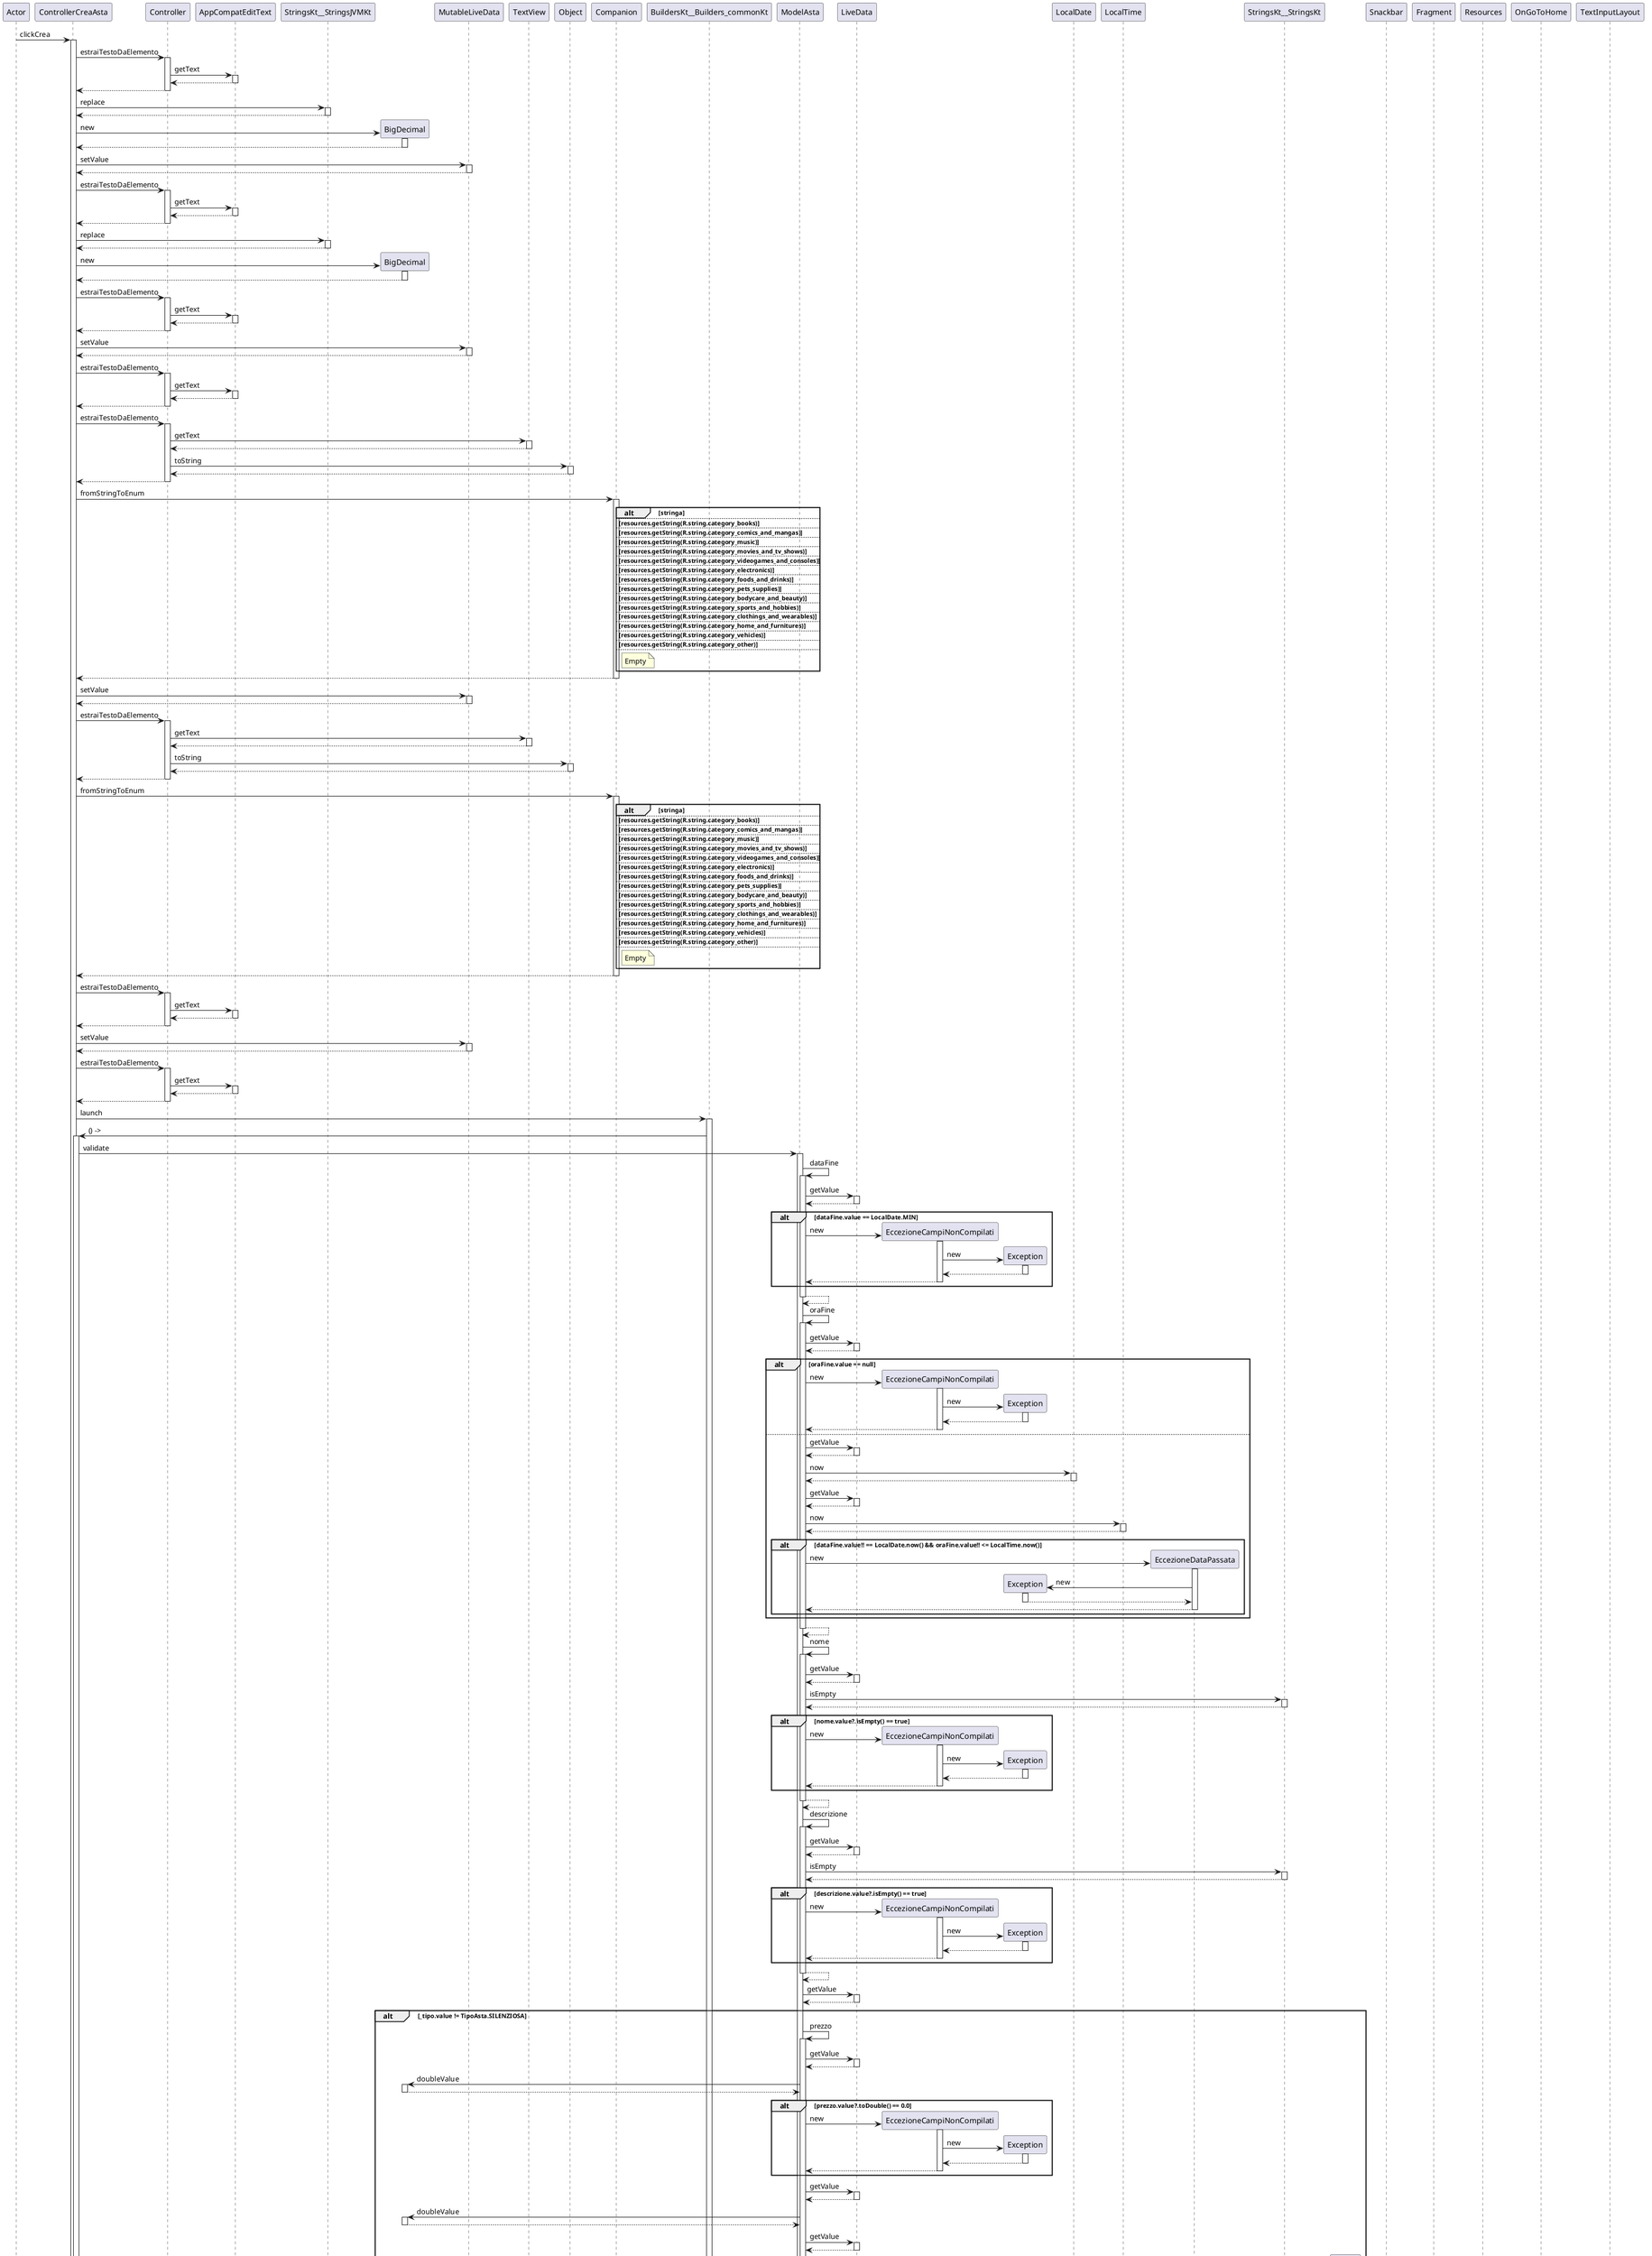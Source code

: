 @startuml
participant Actor
Actor -> ControllerCreaAsta : clickCrea
activate ControllerCreaAsta
ControllerCreaAsta -> Controller : estraiTestoDaElemento
activate Controller
Controller -> AppCompatEditText : getText
activate AppCompatEditText
AppCompatEditText --> Controller
deactivate AppCompatEditText
Controller --> ControllerCreaAsta
deactivate Controller
ControllerCreaAsta -> StringsKt__StringsJVMKt : replace
activate StringsKt__StringsJVMKt
StringsKt__StringsJVMKt --> ControllerCreaAsta
deactivate StringsKt__StringsJVMKt
create BigDecimal
ControllerCreaAsta -> BigDecimal : new
activate BigDecimal
BigDecimal --> ControllerCreaAsta
deactivate BigDecimal
ControllerCreaAsta -> MutableLiveData : setValue
activate MutableLiveData
MutableLiveData --> ControllerCreaAsta
deactivate MutableLiveData
ControllerCreaAsta -> Controller : estraiTestoDaElemento
activate Controller
Controller -> AppCompatEditText : getText
activate AppCompatEditText
AppCompatEditText --> Controller
deactivate AppCompatEditText
Controller --> ControllerCreaAsta
deactivate Controller
ControllerCreaAsta -> StringsKt__StringsJVMKt : replace
activate StringsKt__StringsJVMKt
StringsKt__StringsJVMKt --> ControllerCreaAsta
deactivate StringsKt__StringsJVMKt
create BigDecimal
ControllerCreaAsta -> BigDecimal : new
activate BigDecimal
BigDecimal --> ControllerCreaAsta
deactivate BigDecimal
ControllerCreaAsta -> Controller : estraiTestoDaElemento
activate Controller
Controller -> AppCompatEditText : getText
activate AppCompatEditText
AppCompatEditText --> Controller
deactivate AppCompatEditText
Controller --> ControllerCreaAsta
deactivate Controller
ControllerCreaAsta -> MutableLiveData : setValue
activate MutableLiveData
MutableLiveData --> ControllerCreaAsta
deactivate MutableLiveData
ControllerCreaAsta -> Controller : estraiTestoDaElemento
activate Controller
Controller -> AppCompatEditText : getText
activate AppCompatEditText
AppCompatEditText --> Controller
deactivate AppCompatEditText
Controller --> ControllerCreaAsta
deactivate Controller
ControllerCreaAsta -> Controller : estraiTestoDaElemento
activate Controller
Controller -> TextView : getText
activate TextView
TextView --> Controller
deactivate TextView
Controller -> Object : toString
activate Object
Object --> Controller
deactivate Object
Controller --> ControllerCreaAsta
deactivate Controller
ControllerCreaAsta -> Companion : fromStringToEnum
activate Companion
alt stringa
else resources.getString(R.string.category_books)
else resources.getString(R.string.category_comics_and_mangas)
else resources.getString(R.string.category_music)
else resources.getString(R.string.category_movies_and_tv_shows)
else resources.getString(R.string.category_videogames_and_consoles)
else resources.getString(R.string.category_electronics)
else resources.getString(R.string.category_foods_and_drinks)
else resources.getString(R.string.category_pets_supplies)
else resources.getString(R.string.category_bodycare_and_beauty)
else resources.getString(R.string.category_sports_and_hobbies)
else resources.getString(R.string.category_clothings_and_wearables)
else resources.getString(R.string.category_home_and_furnitures)
else resources.getString(R.string.category_vehicles)
else resources.getString(R.string.category_other)
else 
note right of Companion : Empty
end
Companion --> ControllerCreaAsta
deactivate Companion
ControllerCreaAsta -> MutableLiveData : setValue
activate MutableLiveData
MutableLiveData --> ControllerCreaAsta
deactivate MutableLiveData
ControllerCreaAsta -> Controller : estraiTestoDaElemento
activate Controller
Controller -> TextView : getText
activate TextView
TextView --> Controller
deactivate TextView
Controller -> Object : toString
activate Object
Object --> Controller
deactivate Object
Controller --> ControllerCreaAsta
deactivate Controller
ControllerCreaAsta -> Companion : fromStringToEnum
activate Companion
alt stringa
else resources.getString(R.string.category_books)
else resources.getString(R.string.category_comics_and_mangas)
else resources.getString(R.string.category_music)
else resources.getString(R.string.category_movies_and_tv_shows)
else resources.getString(R.string.category_videogames_and_consoles)
else resources.getString(R.string.category_electronics)
else resources.getString(R.string.category_foods_and_drinks)
else resources.getString(R.string.category_pets_supplies)
else resources.getString(R.string.category_bodycare_and_beauty)
else resources.getString(R.string.category_sports_and_hobbies)
else resources.getString(R.string.category_clothings_and_wearables)
else resources.getString(R.string.category_home_and_furnitures)
else resources.getString(R.string.category_vehicles)
else resources.getString(R.string.category_other)
else 
note right of Companion : Empty
end
Companion --> ControllerCreaAsta
deactivate Companion
ControllerCreaAsta -> Controller : estraiTestoDaElemento
activate Controller
Controller -> AppCompatEditText : getText
activate AppCompatEditText
AppCompatEditText --> Controller
deactivate AppCompatEditText
Controller --> ControllerCreaAsta
deactivate Controller
ControllerCreaAsta -> MutableLiveData : setValue
activate MutableLiveData
MutableLiveData --> ControllerCreaAsta
deactivate MutableLiveData
ControllerCreaAsta -> Controller : estraiTestoDaElemento
activate Controller
Controller -> AppCompatEditText : getText
activate AppCompatEditText
AppCompatEditText --> Controller
deactivate AppCompatEditText
Controller --> ControllerCreaAsta
deactivate Controller
ControllerCreaAsta -> BuildersKt__Builders_commonKt : launch
activate BuildersKt__Builders_commonKt
BuildersKt__Builders_commonKt -> ControllerCreaAsta : () ->
activate ControllerCreaAsta
ControllerCreaAsta -> ModelAsta : validate
activate ModelAsta
ModelAsta -> ModelAsta : dataFine
activate ModelAsta
ModelAsta -> LiveData : getValue
activate LiveData
LiveData --> ModelAsta
deactivate LiveData
alt dataFine.value == LocalDate.MIN
create EccezioneCampiNonCompilati
ModelAsta -> EccezioneCampiNonCompilati : new
activate EccezioneCampiNonCompilati
create Exception
EccezioneCampiNonCompilati -> Exception : new
activate Exception
Exception --> EccezioneCampiNonCompilati
deactivate Exception
EccezioneCampiNonCompilati --> ModelAsta
deactivate EccezioneCampiNonCompilati
end
ModelAsta --> ModelAsta
deactivate ModelAsta
ModelAsta -> ModelAsta : oraFine
activate ModelAsta
ModelAsta -> LiveData : getValue
activate LiveData
LiveData --> ModelAsta
deactivate LiveData
alt oraFine.value == null
create EccezioneCampiNonCompilati
ModelAsta -> EccezioneCampiNonCompilati : new
activate EccezioneCampiNonCompilati
create Exception
EccezioneCampiNonCompilati -> Exception : new
activate Exception
Exception --> EccezioneCampiNonCompilati
deactivate Exception
EccezioneCampiNonCompilati --> ModelAsta
deactivate EccezioneCampiNonCompilati
else 
ModelAsta -> LiveData : getValue
activate LiveData
LiveData --> ModelAsta
deactivate LiveData
ModelAsta -> LocalDate : now
activate LocalDate
LocalDate --> ModelAsta
deactivate LocalDate
ModelAsta -> LiveData : getValue
activate LiveData
LiveData --> ModelAsta
deactivate LiveData
ModelAsta -> LocalTime : now
activate LocalTime
LocalTime --> ModelAsta
deactivate LocalTime
alt dataFine.value!! == LocalDate.now() && oraFine.value!! <= LocalTime.now()
create EccezioneDataPassata
ModelAsta -> EccezioneDataPassata : new
activate EccezioneDataPassata
create Exception
EccezioneDataPassata -> Exception : new
activate Exception
Exception --> EccezioneDataPassata
deactivate Exception
EccezioneDataPassata --> ModelAsta
deactivate EccezioneDataPassata
end
end
ModelAsta --> ModelAsta
deactivate ModelAsta
ModelAsta -> ModelAsta : nome
activate ModelAsta
ModelAsta -> LiveData : getValue
activate LiveData
LiveData --> ModelAsta
deactivate LiveData
ModelAsta -> StringsKt__StringsKt : isEmpty
activate StringsKt__StringsKt
StringsKt__StringsKt --> ModelAsta
deactivate StringsKt__StringsKt
alt nome.value?.isEmpty() == true
create EccezioneCampiNonCompilati
ModelAsta -> EccezioneCampiNonCompilati : new
activate EccezioneCampiNonCompilati
create Exception
EccezioneCampiNonCompilati -> Exception : new
activate Exception
Exception --> EccezioneCampiNonCompilati
deactivate Exception
EccezioneCampiNonCompilati --> ModelAsta
deactivate EccezioneCampiNonCompilati
end
ModelAsta --> ModelAsta
deactivate ModelAsta
ModelAsta -> ModelAsta : descrizione
activate ModelAsta
ModelAsta -> LiveData : getValue
activate LiveData
LiveData --> ModelAsta
deactivate LiveData
ModelAsta -> StringsKt__StringsKt : isEmpty
activate StringsKt__StringsKt
StringsKt__StringsKt --> ModelAsta
deactivate StringsKt__StringsKt
alt descrizione.value?.isEmpty() == true
create EccezioneCampiNonCompilati
ModelAsta -> EccezioneCampiNonCompilati : new
activate EccezioneCampiNonCompilati
create Exception
EccezioneCampiNonCompilati -> Exception : new
activate Exception
Exception --> EccezioneCampiNonCompilati
deactivate Exception
EccezioneCampiNonCompilati --> ModelAsta
deactivate EccezioneCampiNonCompilati
end
ModelAsta --> ModelAsta
deactivate ModelAsta
ModelAsta -> LiveData : getValue
activate LiveData
LiveData --> ModelAsta
deactivate LiveData
alt _tipo.value != TipoAsta.SILENZIOSA
ModelAsta -> ModelAsta : prezzo
activate ModelAsta
ModelAsta -> LiveData : getValue
activate LiveData
LiveData --> ModelAsta
deactivate LiveData
ModelAsta -> BigDecimal : doubleValue
activate BigDecimal
BigDecimal --> ModelAsta
deactivate BigDecimal
alt prezzo.value?.toDouble() == 0.0
create EccezioneCampiNonCompilati
ModelAsta -> EccezioneCampiNonCompilati : new
activate EccezioneCampiNonCompilati
create Exception
EccezioneCampiNonCompilati -> Exception : new
activate Exception
Exception --> EccezioneCampiNonCompilati
deactivate Exception
EccezioneCampiNonCompilati --> ModelAsta
deactivate EccezioneCampiNonCompilati
end
ModelAsta -> LiveData : getValue
activate LiveData
LiveData --> ModelAsta
deactivate LiveData
ModelAsta -> BigDecimal : doubleValue
activate BigDecimal
BigDecimal --> ModelAsta
deactivate BigDecimal
ModelAsta -> LiveData : getValue
activate LiveData
LiveData --> ModelAsta
deactivate LiveData
create Regex
ModelAsta -> Regex : new
activate Regex
Regex --> ModelAsta
deactivate Regex
ModelAsta -> StringsKt__StringsKt : matches
activate StringsKt__StringsKt
StringsKt__StringsKt --> ModelAsta
deactivate StringsKt__StringsKt
alt prezzo.value?.toDouble()!! < 0.0 || !prezzo.value.toString().matches(Regex("^\\d+(\\.\\d{1,2})?$"))
create EccezioneCampiNonCompilati
ModelAsta -> EccezioneCampiNonCompilati : new
activate EccezioneCampiNonCompilati
create Exception
EccezioneCampiNonCompilati -> Exception : new
activate Exception
Exception --> EccezioneCampiNonCompilati
deactivate Exception
EccezioneCampiNonCompilati --> ModelAsta
deactivate EccezioneCampiNonCompilati
end
ModelAsta --> ModelAsta
deactivate ModelAsta
end
ModelAsta --> ControllerCreaAsta
deactivate ModelAsta
ControllerCreaAsta -> MutableLiveData : setValue
activate MutableLiveData
MutableLiveData --> ControllerCreaAsta
deactivate MutableLiveData
ControllerCreaAsta -> BuildersKt__Builders_commonKt : withContext
activate BuildersKt__Builders_commonKt
BuildersKt__Builders_commonKt --> ControllerCreaAsta
deactivate BuildersKt__Builders_commonKt
alt returned.idAsta
else 0L
ControllerCreaAsta -> Snackbar : make
activate Snackbar
Snackbar --> ControllerCreaAsta
deactivate Snackbar
ControllerCreaAsta -> Fragment : getResources
activate Fragment
Fragment --> ControllerCreaAsta
deactivate Fragment
ControllerCreaAsta -> Resources : getColor
activate Resources
Resources --> ControllerCreaAsta
deactivate Resources
ControllerCreaAsta -> Snackbar : setBackgroundTint
activate Snackbar
Snackbar --> ControllerCreaAsta
deactivate Snackbar
ControllerCreaAsta -> Fragment : getResources
activate Fragment
Fragment --> ControllerCreaAsta
deactivate Fragment
ControllerCreaAsta -> Resources : getColor
activate Resources
Resources --> ControllerCreaAsta
deactivate Resources
ControllerCreaAsta -> Snackbar : setTextColor
activate Snackbar
Snackbar --> ControllerCreaAsta
deactivate Snackbar
ControllerCreaAsta -> Snackbar : show
activate Snackbar
Snackbar --> ControllerCreaAsta
deactivate Snackbar
else 
ControllerCreaAsta -> ModelAsta : clear
activate ModelAsta
ModelAsta -> MutableLiveData : setValue
activate MutableLiveData
MutableLiveData --> ModelAsta
deactivate MutableLiveData
ModelAsta -> MutableLiveData : setValue
activate MutableLiveData
MutableLiveData --> ModelAsta
deactivate MutableLiveData
ModelAsta -> MutableLiveData : setValue
activate MutableLiveData
MutableLiveData --> ModelAsta
deactivate MutableLiveData
ModelAsta -> MutableLiveData : setValue
activate MutableLiveData
MutableLiveData --> ModelAsta
deactivate MutableLiveData
ModelAsta -> MutableLiveData : setValue
activate MutableLiveData
MutableLiveData --> ModelAsta
deactivate MutableLiveData
ModelAsta -> MutableLiveData : setValue
activate MutableLiveData
MutableLiveData --> ModelAsta
deactivate MutableLiveData
ModelAsta -> MutableLiveData : setValue
activate MutableLiveData
MutableLiveData --> ModelAsta
deactivate MutableLiveData
create BigDecimal
ModelAsta -> BigDecimal : new
activate BigDecimal
BigDecimal --> ModelAsta
deactivate BigDecimal
ModelAsta -> MutableLiveData : setValue
activate MutableLiveData
MutableLiveData --> ModelAsta
deactivate MutableLiveData
create BigDecimal
ModelAsta -> BigDecimal : new
activate BigDecimal
BigDecimal --> ModelAsta
deactivate BigDecimal
ModelAsta -> MutableLiveData : setValue
activate MutableLiveData
MutableLiveData --> ModelAsta
deactivate MutableLiveData
ModelAsta -> MutableLiveData : setValue
activate MutableLiveData
MutableLiveData --> ModelAsta
deactivate MutableLiveData
ModelAsta -> MutableLiveData : setValue
activate MutableLiveData
MutableLiveData --> ModelAsta
deactivate MutableLiveData
ModelAsta -> MutableLiveData : setValue
activate MutableLiveData
MutableLiveData --> ModelAsta
deactivate MutableLiveData
ModelAsta --> ControllerCreaAsta
deactivate ModelAsta
ControllerCreaAsta -> Snackbar : make
activate Snackbar
Snackbar --> ControllerCreaAsta
deactivate Snackbar
ControllerCreaAsta -> Fragment : getResources
activate Fragment
Fragment --> ControllerCreaAsta
deactivate Fragment
ControllerCreaAsta -> Resources : getColor
activate Resources
Resources --> ControllerCreaAsta
deactivate Resources
ControllerCreaAsta -> Snackbar : setBackgroundTint
activate Snackbar
Snackbar --> ControllerCreaAsta
deactivate Snackbar
ControllerCreaAsta -> Fragment : getResources
activate Fragment
Fragment --> ControllerCreaAsta
deactivate Fragment
ControllerCreaAsta -> Resources : getColor
activate Resources
Resources --> ControllerCreaAsta
deactivate Resources
ControllerCreaAsta -> Snackbar : setTextColor
activate Snackbar
Snackbar --> ControllerCreaAsta
deactivate Snackbar
ControllerCreaAsta -> Snackbar : show
activate Snackbar
Snackbar --> ControllerCreaAsta
deactivate Snackbar
ControllerCreaAsta -> BuildersKt__Builders_commonKt : withContext
activate BuildersKt__Builders_commonKt
BuildersKt__Builders_commonKt --> ControllerCreaAsta
deactivate BuildersKt__Builders_commonKt
ControllerCreaAsta -> OnGoToHome : onGoToHome
activate OnGoToHome
OnGoToHome --> ControllerCreaAsta
deactivate OnGoToHome
end
ControllerCreaAsta -> Controller : erroreCampo
activate Controller
loop campoErrore
Controller -> Fragment : getString
activate Fragment
Fragment --> Controller
deactivate Fragment
Controller -> TextInputLayout : setError
activate TextInputLayout
TextInputLayout --> Controller
deactivate TextInputLayout
Controller -> Fragment : getString
activate Fragment
Fragment --> Controller
deactivate Fragment
end
Controller --> ControllerCreaAsta
deactivate Controller
ControllerCreaAsta -> Controller : erroreCampo
activate Controller
loop campoErrore
Controller -> Fragment : getString
activate Fragment
Fragment --> Controller
deactivate Fragment
Controller -> TextInputLayout : setError
activate TextInputLayout
TextInputLayout --> Controller
deactivate TextInputLayout
Controller -> Fragment : getString
activate Fragment
Fragment --> Controller
deactivate Fragment
end
Controller --> ControllerCreaAsta
deactivate Controller
ControllerCreaAsta -> Snackbar : make
activate Snackbar
Snackbar --> ControllerCreaAsta
deactivate Snackbar
ControllerCreaAsta -> Fragment : getResources
activate Fragment
Fragment --> ControllerCreaAsta
deactivate Fragment
ControllerCreaAsta -> Resources : getColor
activate Resources
Resources --> ControllerCreaAsta
deactivate Resources
ControllerCreaAsta -> Snackbar : setBackgroundTint
activate Snackbar
Snackbar --> ControllerCreaAsta
deactivate Snackbar
ControllerCreaAsta -> Fragment : getResources
activate Fragment
Fragment --> ControllerCreaAsta
deactivate Fragment
ControllerCreaAsta -> Resources : getColor
activate Resources
Resources --> ControllerCreaAsta
deactivate Resources
ControllerCreaAsta -> Snackbar : setTextColor
activate Snackbar
Snackbar --> ControllerCreaAsta
deactivate Snackbar
ControllerCreaAsta -> Snackbar : show
activate Snackbar
Snackbar --> ControllerCreaAsta
deactivate Snackbar
ControllerCreaAsta --> BuildersKt__Builders_commonKt
deactivate ControllerCreaAsta
BuildersKt__Builders_commonKt --> ControllerCreaAsta
deactivate BuildersKt__Builders_commonKt
return
@enduml